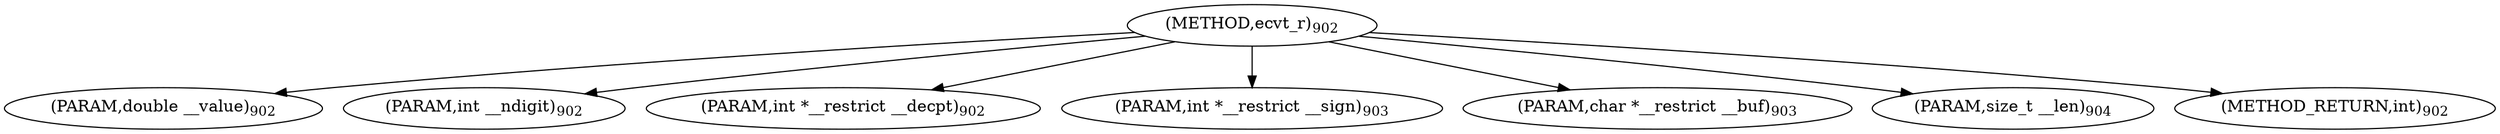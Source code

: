digraph "ecvt_r" {  
"21850" [label = <(METHOD,ecvt_r)<SUB>902</SUB>> ]
"21851" [label = <(PARAM,double __value)<SUB>902</SUB>> ]
"21852" [label = <(PARAM,int __ndigit)<SUB>902</SUB>> ]
"21853" [label = <(PARAM,int *__restrict __decpt)<SUB>902</SUB>> ]
"21854" [label = <(PARAM,int *__restrict __sign)<SUB>903</SUB>> ]
"21855" [label = <(PARAM,char *__restrict __buf)<SUB>903</SUB>> ]
"21856" [label = <(PARAM,size_t __len)<SUB>904</SUB>> ]
"21857" [label = <(METHOD_RETURN,int)<SUB>902</SUB>> ]
  "21850" -> "21851" 
  "21850" -> "21852" 
  "21850" -> "21853" 
  "21850" -> "21854" 
  "21850" -> "21855" 
  "21850" -> "21856" 
  "21850" -> "21857" 
}
